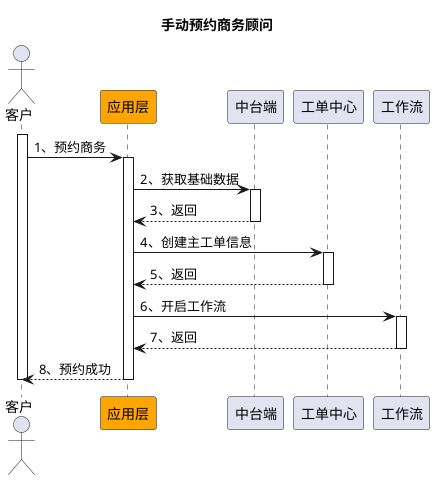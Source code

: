 @startuml
title 手动预约商务顾问

actor "客户" as Customer
participant "应用层" as AppLayer #orange
participant "中台端" as Center
participant "工单中心" as WorkOrder
participant "工作流" as WorkFLow

activate Customer

Customer -> AppLayer: 1、预约商务
activate AppLayer

AppLayer -> Center: 2、获取基础数据
activate Center

Center --> AppLayer: 3、返回
deactivate

AppLayer -> WorkOrder: 4、创建主工单信息
activate WorkOrder

WorkOrder --> AppLayer: 5、返回
deactivate WorkOrder

AppLayer -> WorkFLow: 6、开启工作流
activate WorkFLow

WorkFLow --> AppLayer: 7、返回
deactivate WorkFLow

AppLayer --> Customer: 8、预约成功
deactivate AppLayer
deactivate Customer

@enduml